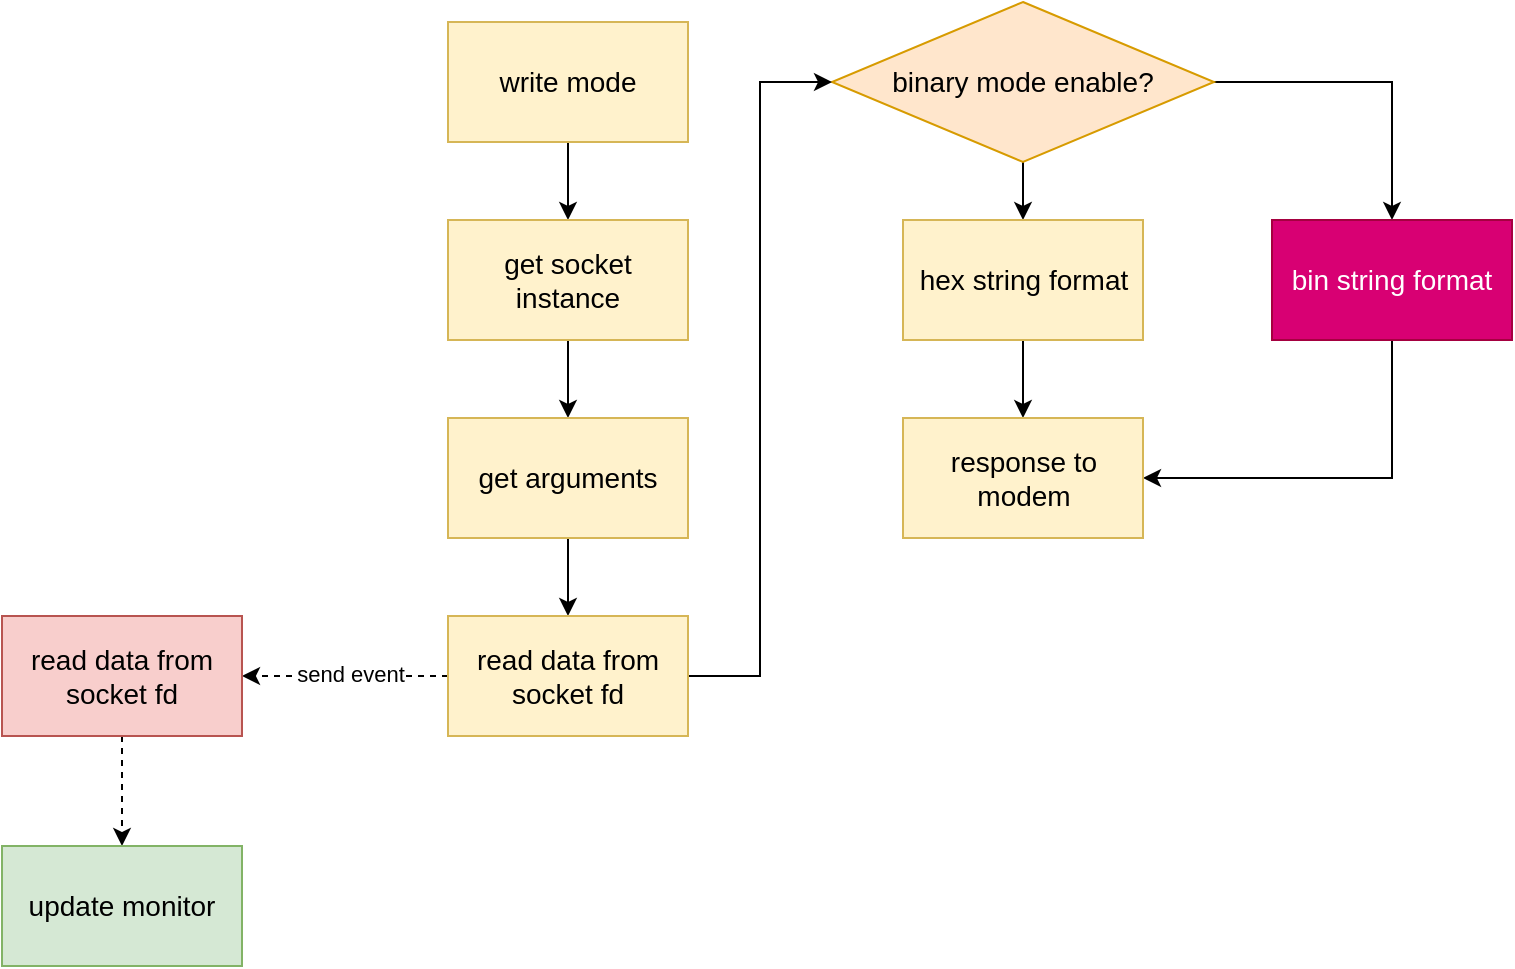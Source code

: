 <mxfile version="22.1.0" type="device">
  <diagram name="第 1 页" id="7Spk7YvMHZPIaI0u9_8y">
    <mxGraphModel dx="1354" dy="1002" grid="0" gridSize="10" guides="1" tooltips="1" connect="1" arrows="1" fold="1" page="0" pageScale="1" pageWidth="827" pageHeight="1169" math="0" shadow="0">
      <root>
        <mxCell id="0" />
        <mxCell id="1" parent="0" />
        <mxCell id="wKkYoOx46OHKvGCJV50k-6" style="edgeStyle=orthogonalEdgeStyle;rounded=0;orthogonalLoop=1;jettySize=auto;html=1;entryX=0.5;entryY=0;entryDx=0;entryDy=0;" parent="1" source="wKkYoOx46OHKvGCJV50k-1" target="wKkYoOx46OHKvGCJV50k-2" edge="1">
          <mxGeometry relative="1" as="geometry" />
        </mxCell>
        <mxCell id="wKkYoOx46OHKvGCJV50k-1" value="&lt;font style=&quot;font-size: 14px;&quot;&gt;write mode&lt;/font&gt;" style="rounded=0;whiteSpace=wrap;html=1;fillColor=#fff2cc;strokeColor=#d6b656;" parent="1" vertex="1">
          <mxGeometry x="-94" y="-80" width="120" height="60" as="geometry" />
        </mxCell>
        <mxCell id="wKkYoOx46OHKvGCJV50k-7" style="edgeStyle=orthogonalEdgeStyle;rounded=0;orthogonalLoop=1;jettySize=auto;html=1;entryX=0.5;entryY=0;entryDx=0;entryDy=0;" parent="1" source="wKkYoOx46OHKvGCJV50k-2" target="wKkYoOx46OHKvGCJV50k-3" edge="1">
          <mxGeometry relative="1" as="geometry" />
        </mxCell>
        <mxCell id="wKkYoOx46OHKvGCJV50k-2" value="&lt;font style=&quot;font-size: 14px;&quot;&gt;get socket instance&lt;/font&gt;" style="rounded=0;whiteSpace=wrap;html=1;fillColor=#fff2cc;strokeColor=#d6b656;" parent="1" vertex="1">
          <mxGeometry x="-94" y="19" width="120" height="60" as="geometry" />
        </mxCell>
        <mxCell id="wKkYoOx46OHKvGCJV50k-8" style="edgeStyle=orthogonalEdgeStyle;rounded=0;orthogonalLoop=1;jettySize=auto;html=1;" parent="1" source="wKkYoOx46OHKvGCJV50k-3" target="wKkYoOx46OHKvGCJV50k-5" edge="1">
          <mxGeometry relative="1" as="geometry" />
        </mxCell>
        <mxCell id="wKkYoOx46OHKvGCJV50k-3" value="&lt;font style=&quot;font-size: 14px;&quot;&gt;get arguments&lt;/font&gt;" style="rounded=0;whiteSpace=wrap;html=1;fillColor=#fff2cc;strokeColor=#d6b656;" parent="1" vertex="1">
          <mxGeometry x="-94" y="118" width="120" height="60" as="geometry" />
        </mxCell>
        <mxCell id="wKkYoOx46OHKvGCJV50k-16" style="edgeStyle=orthogonalEdgeStyle;rounded=0;orthogonalLoop=1;jettySize=auto;html=1;entryX=0.5;entryY=0;entryDx=0;entryDy=0;" parent="1" source="wKkYoOx46OHKvGCJV50k-4" target="wKkYoOx46OHKvGCJV50k-15" edge="1">
          <mxGeometry relative="1" as="geometry" />
        </mxCell>
        <mxCell id="wKkYoOx46OHKvGCJV50k-18" style="edgeStyle=orthogonalEdgeStyle;rounded=0;orthogonalLoop=1;jettySize=auto;html=1;entryX=0.5;entryY=0;entryDx=0;entryDy=0;" parent="1" source="wKkYoOx46OHKvGCJV50k-4" target="wKkYoOx46OHKvGCJV50k-17" edge="1">
          <mxGeometry relative="1" as="geometry" />
        </mxCell>
        <mxCell id="wKkYoOx46OHKvGCJV50k-4" value="&lt;font style=&quot;font-size: 14px;&quot;&gt;binary mode enable?&lt;/font&gt;" style="rhombus;whiteSpace=wrap;html=1;fillColor=#ffe6cc;strokeColor=#d79b00;" parent="1" vertex="1">
          <mxGeometry x="98" y="-90" width="191" height="80" as="geometry" />
        </mxCell>
        <mxCell id="wKkYoOx46OHKvGCJV50k-11" style="edgeStyle=orthogonalEdgeStyle;rounded=0;orthogonalLoop=1;jettySize=auto;html=1;entryX=0;entryY=0.5;entryDx=0;entryDy=0;" parent="1" source="wKkYoOx46OHKvGCJV50k-5" target="wKkYoOx46OHKvGCJV50k-4" edge="1">
          <mxGeometry relative="1" as="geometry" />
        </mxCell>
        <mxCell id="wKkYoOx46OHKvGCJV50k-22" style="edgeStyle=orthogonalEdgeStyle;rounded=0;orthogonalLoop=1;jettySize=auto;html=1;dashed=1;" parent="1" source="wKkYoOx46OHKvGCJV50k-5" target="wKkYoOx46OHKvGCJV50k-12" edge="1">
          <mxGeometry relative="1" as="geometry" />
        </mxCell>
        <mxCell id="wKkYoOx46OHKvGCJV50k-23" value="send event" style="edgeLabel;html=1;align=center;verticalAlign=middle;resizable=0;points=[];" parent="wKkYoOx46OHKvGCJV50k-22" vertex="1" connectable="0">
          <mxGeometry x="-0.049" y="1" relative="1" as="geometry">
            <mxPoint y="-2" as="offset" />
          </mxGeometry>
        </mxCell>
        <mxCell id="wKkYoOx46OHKvGCJV50k-5" value="&lt;font style=&quot;font-size: 14px;&quot;&gt;read data from socket fd&lt;/font&gt;" style="rounded=0;whiteSpace=wrap;html=1;fillColor=#fff2cc;strokeColor=#d6b656;" parent="1" vertex="1">
          <mxGeometry x="-94" y="217" width="120" height="60" as="geometry" />
        </mxCell>
        <mxCell id="gWhvuJTQARsYm6dF6gM4-2" style="edgeStyle=orthogonalEdgeStyle;rounded=0;orthogonalLoop=1;jettySize=auto;html=1;entryX=0.5;entryY=0;entryDx=0;entryDy=0;dashed=1;" edge="1" parent="1" source="wKkYoOx46OHKvGCJV50k-12" target="gWhvuJTQARsYm6dF6gM4-1">
          <mxGeometry relative="1" as="geometry" />
        </mxCell>
        <mxCell id="wKkYoOx46OHKvGCJV50k-12" value="&lt;font style=&quot;font-size: 14px;&quot;&gt;read data from socket fd&lt;/font&gt;" style="rounded=0;whiteSpace=wrap;html=1;fillColor=#f8cecc;strokeColor=#b85450;" parent="1" vertex="1">
          <mxGeometry x="-317" y="217" width="120" height="60" as="geometry" />
        </mxCell>
        <mxCell id="wKkYoOx46OHKvGCJV50k-20" style="edgeStyle=orthogonalEdgeStyle;rounded=0;orthogonalLoop=1;jettySize=auto;html=1;" parent="1" source="wKkYoOx46OHKvGCJV50k-15" target="wKkYoOx46OHKvGCJV50k-19" edge="1">
          <mxGeometry relative="1" as="geometry" />
        </mxCell>
        <mxCell id="wKkYoOx46OHKvGCJV50k-15" value="&lt;span style=&quot;font-size: 14px;&quot;&gt;hex string format&lt;/span&gt;" style="rounded=0;whiteSpace=wrap;html=1;fillColor=#fff2cc;strokeColor=#d6b656;" parent="1" vertex="1">
          <mxGeometry x="133.5" y="19" width="120" height="60" as="geometry" />
        </mxCell>
        <mxCell id="wKkYoOx46OHKvGCJV50k-21" style="edgeStyle=orthogonalEdgeStyle;rounded=0;orthogonalLoop=1;jettySize=auto;html=1;entryX=1;entryY=0.5;entryDx=0;entryDy=0;exitX=0.5;exitY=1;exitDx=0;exitDy=0;" parent="1" source="wKkYoOx46OHKvGCJV50k-17" target="wKkYoOx46OHKvGCJV50k-19" edge="1">
          <mxGeometry relative="1" as="geometry" />
        </mxCell>
        <mxCell id="wKkYoOx46OHKvGCJV50k-17" value="&lt;font style=&quot;font-size: 14px;&quot;&gt;bin string format&lt;/font&gt;" style="rounded=0;whiteSpace=wrap;html=1;fillColor=#d80073;fontColor=#ffffff;strokeColor=#A50040;" parent="1" vertex="1">
          <mxGeometry x="318" y="19" width="120" height="60" as="geometry" />
        </mxCell>
        <mxCell id="wKkYoOx46OHKvGCJV50k-19" value="&lt;span style=&quot;font-size: 14px;&quot;&gt;response to modem&lt;/span&gt;" style="rounded=0;whiteSpace=wrap;html=1;fillColor=#fff2cc;strokeColor=#d6b656;" parent="1" vertex="1">
          <mxGeometry x="133.5" y="118" width="120" height="60" as="geometry" />
        </mxCell>
        <mxCell id="gWhvuJTQARsYm6dF6gM4-1" value="&lt;span style=&quot;font-size: 14px;&quot;&gt;update monitor&lt;/span&gt;" style="rounded=0;whiteSpace=wrap;html=1;fillColor=#d5e8d4;strokeColor=#82b366;" vertex="1" parent="1">
          <mxGeometry x="-317" y="332" width="120" height="60" as="geometry" />
        </mxCell>
      </root>
    </mxGraphModel>
  </diagram>
</mxfile>
